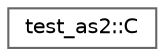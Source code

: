 digraph "类继承关系图"
{
 // LATEX_PDF_SIZE
  bgcolor="transparent";
  edge [fontname=Helvetica,fontsize=10,labelfontname=Helvetica,labelfontsize=10];
  node [fontname=Helvetica,fontsize=10,shape=box,height=0.2,width=0.4];
  rankdir="LR";
  Node0 [id="Node000000",label="test_as2::C",height=0.2,width=0.4,color="grey40", fillcolor="white", style="filled",URL="$structtest__as2_1_1_c.html",tooltip=" "];
}
